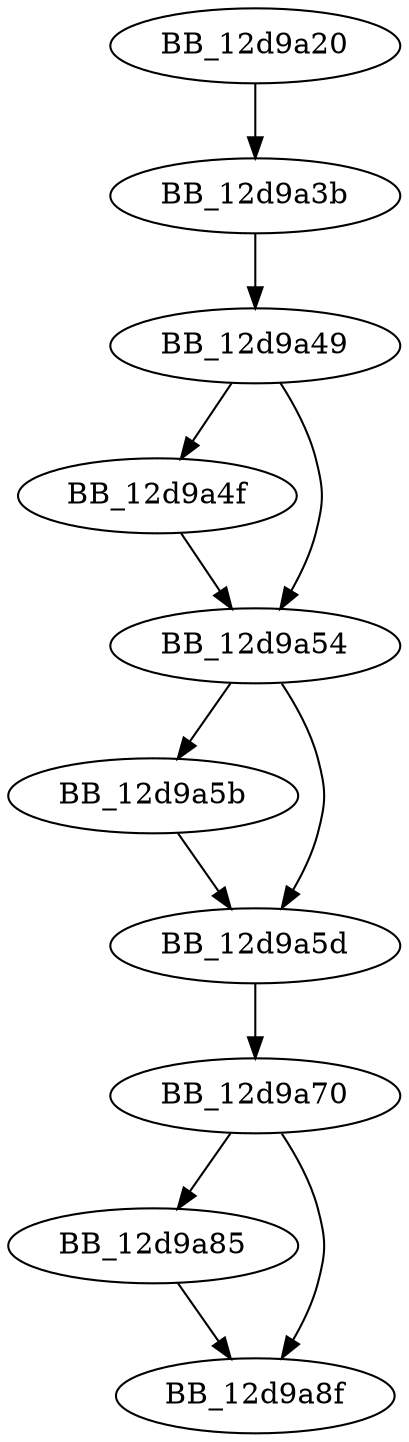 DiGraph sub_12D9A20{
BB_12d9a20->BB_12d9a3b
BB_12d9a3b->BB_12d9a49
BB_12d9a49->BB_12d9a4f
BB_12d9a49->BB_12d9a54
BB_12d9a4f->BB_12d9a54
BB_12d9a54->BB_12d9a5b
BB_12d9a54->BB_12d9a5d
BB_12d9a5b->BB_12d9a5d
BB_12d9a5d->BB_12d9a70
BB_12d9a70->BB_12d9a85
BB_12d9a70->BB_12d9a8f
BB_12d9a85->BB_12d9a8f
}
